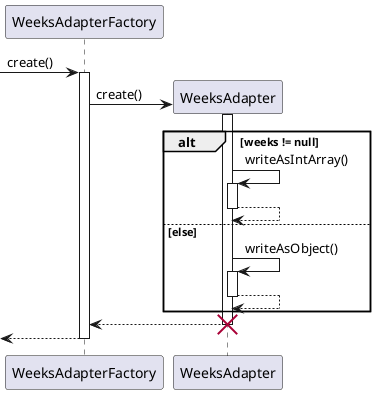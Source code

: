 @startuml

[-> WeeksAdapterFactory : create()
activate WeeksAdapterFactory

WeeksAdapterFactory -> WeeksAdapter** : create()
activate WeeksAdapter


alt weeks != null
    WeeksAdapter -> WeeksAdapter : writeAsIntArray()
    activate WeeksAdapter
    WeeksAdapter --> WeeksAdapter
    deactivate WeeksAdapter
else else
    WeeksAdapter -> WeeksAdapter : writeAsObject()
    activate WeeksAdapter
    WeeksAdapter --> WeeksAdapter
    deactivate WeeksAdapter
end

WeeksAdapter --> WeeksAdapterFactory
deactivate WeeksAdapter
destroy WeeksAdapter

<-- WeeksAdapterFactory
deactivate WeeksAdapterFactory

@enduml
